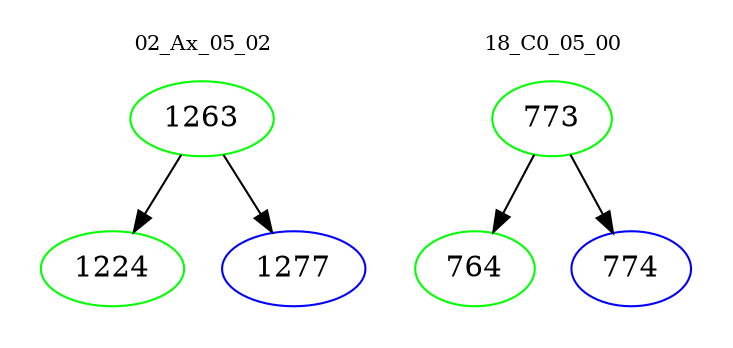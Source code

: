 digraph{
subgraph cluster_0 {
color = white
label = "02_Ax_05_02";
fontsize=10;
T0_1263 [label="1263", color="green"]
T0_1263 -> T0_1224 [color="black"]
T0_1224 [label="1224", color="green"]
T0_1263 -> T0_1277 [color="black"]
T0_1277 [label="1277", color="blue"]
}
subgraph cluster_1 {
color = white
label = "18_C0_05_00";
fontsize=10;
T1_773 [label="773", color="green"]
T1_773 -> T1_764 [color="black"]
T1_764 [label="764", color="green"]
T1_773 -> T1_774 [color="black"]
T1_774 [label="774", color="blue"]
}
}
